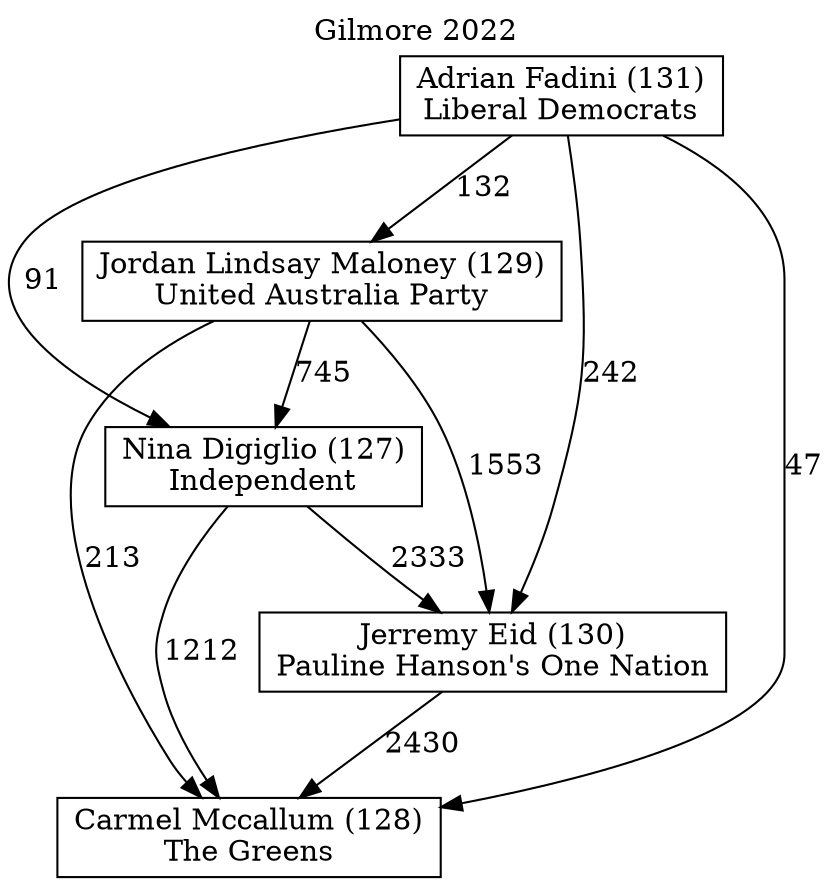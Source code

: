 // House preference flow
digraph "Carmel Mccallum (128)_Gilmore_2022" {
	graph [label="Gilmore 2022" labelloc=t mclimit=10]
	node [shape=box]
	"Jerremy Eid (130)" [label="Jerremy Eid (130)
Pauline Hanson's One Nation"]
	"Jordan Lindsay Maloney (129)" [label="Jordan Lindsay Maloney (129)
United Australia Party"]
	"Nina Digiglio (127)" [label="Nina Digiglio (127)
Independent"]
	"Carmel Mccallum (128)" [label="Carmel Mccallum (128)
The Greens"]
	"Adrian Fadini (131)" [label="Adrian Fadini (131)
Liberal Democrats"]
	"Adrian Fadini (131)" -> "Jordan Lindsay Maloney (129)" [label=132]
	"Jerremy Eid (130)" -> "Carmel Mccallum (128)" [label=2430]
	"Adrian Fadini (131)" -> "Jerremy Eid (130)" [label=242]
	"Jordan Lindsay Maloney (129)" -> "Jerremy Eid (130)" [label=1553]
	"Jordan Lindsay Maloney (129)" -> "Carmel Mccallum (128)" [label=213]
	"Adrian Fadini (131)" -> "Carmel Mccallum (128)" [label=47]
	"Nina Digiglio (127)" -> "Carmel Mccallum (128)" [label=1212]
	"Nina Digiglio (127)" -> "Jerremy Eid (130)" [label=2333]
	"Adrian Fadini (131)" -> "Nina Digiglio (127)" [label=91]
	"Jordan Lindsay Maloney (129)" -> "Nina Digiglio (127)" [label=745]
}
